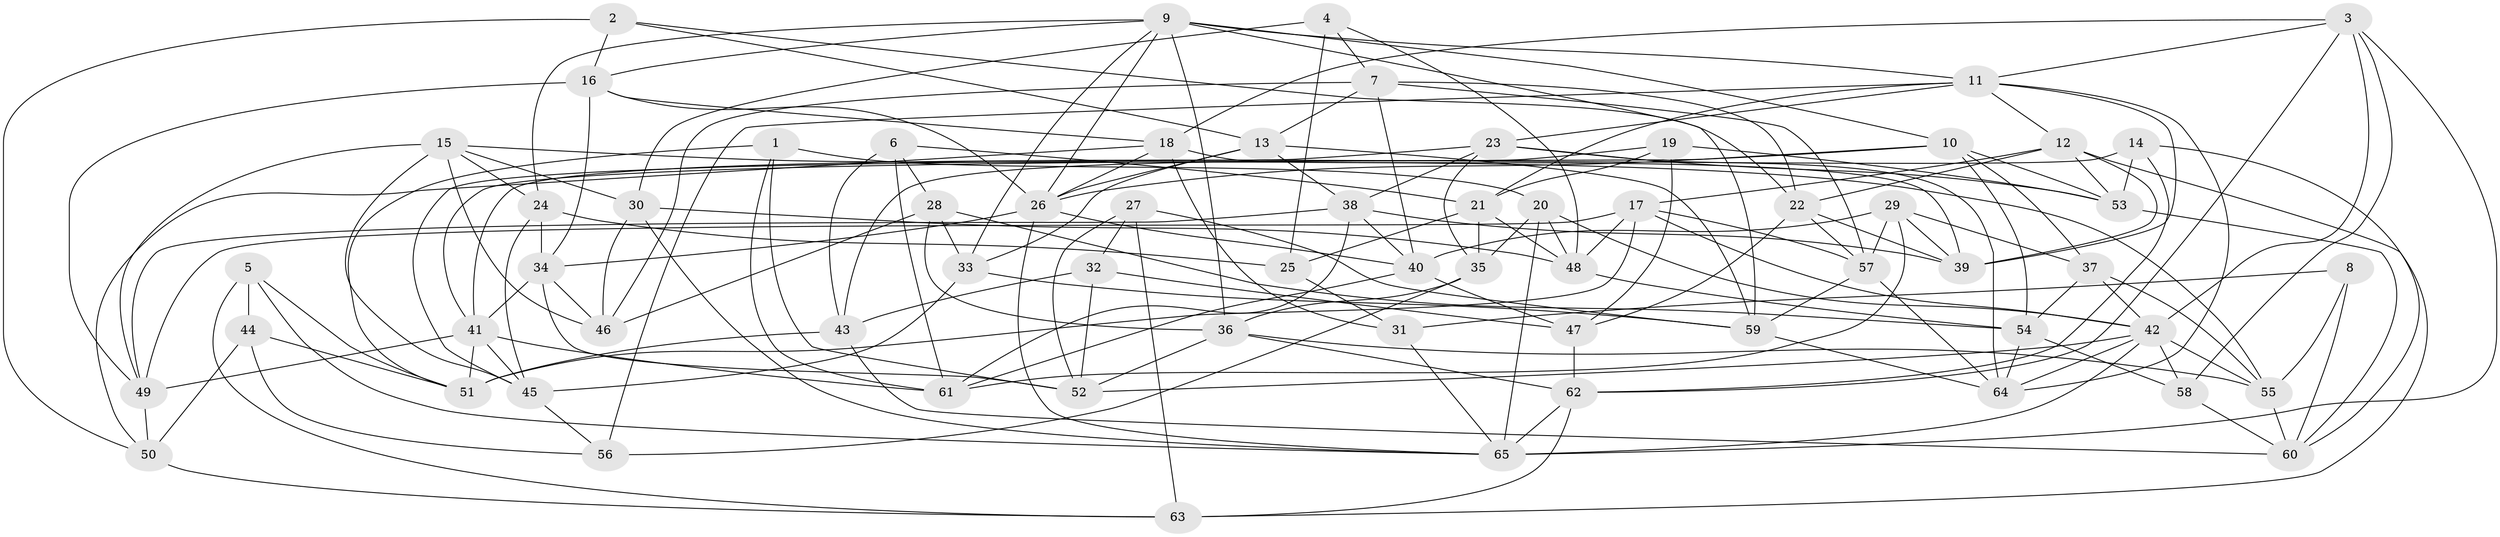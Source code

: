 // original degree distribution, {4: 1.0}
// Generated by graph-tools (version 1.1) at 2025/03/03/09/25 03:03:10]
// undirected, 65 vertices, 179 edges
graph export_dot {
graph [start="1"]
  node [color=gray90,style=filled];
  1;
  2;
  3;
  4;
  5;
  6;
  7;
  8;
  9;
  10;
  11;
  12;
  13;
  14;
  15;
  16;
  17;
  18;
  19;
  20;
  21;
  22;
  23;
  24;
  25;
  26;
  27;
  28;
  29;
  30;
  31;
  32;
  33;
  34;
  35;
  36;
  37;
  38;
  39;
  40;
  41;
  42;
  43;
  44;
  45;
  46;
  47;
  48;
  49;
  50;
  51;
  52;
  53;
  54;
  55;
  56;
  57;
  58;
  59;
  60;
  61;
  62;
  63;
  64;
  65;
  1 -- 20 [weight=1.0];
  1 -- 51 [weight=1.0];
  1 -- 52 [weight=1.0];
  1 -- 61 [weight=1.0];
  2 -- 13 [weight=1.0];
  2 -- 16 [weight=1.0];
  2 -- 22 [weight=1.0];
  2 -- 50 [weight=1.0];
  3 -- 11 [weight=1.0];
  3 -- 18 [weight=1.0];
  3 -- 42 [weight=1.0];
  3 -- 58 [weight=1.0];
  3 -- 62 [weight=1.0];
  3 -- 65 [weight=1.0];
  4 -- 7 [weight=1.0];
  4 -- 25 [weight=1.0];
  4 -- 30 [weight=1.0];
  4 -- 48 [weight=1.0];
  5 -- 44 [weight=1.0];
  5 -- 51 [weight=1.0];
  5 -- 63 [weight=1.0];
  5 -- 65 [weight=1.0];
  6 -- 21 [weight=1.0];
  6 -- 28 [weight=1.0];
  6 -- 43 [weight=1.0];
  6 -- 61 [weight=1.0];
  7 -- 13 [weight=1.0];
  7 -- 22 [weight=1.0];
  7 -- 40 [weight=1.0];
  7 -- 46 [weight=1.0];
  7 -- 57 [weight=1.0];
  8 -- 31 [weight=2.0];
  8 -- 55 [weight=1.0];
  8 -- 60 [weight=1.0];
  9 -- 10 [weight=1.0];
  9 -- 11 [weight=1.0];
  9 -- 16 [weight=1.0];
  9 -- 24 [weight=1.0];
  9 -- 26 [weight=1.0];
  9 -- 33 [weight=1.0];
  9 -- 36 [weight=1.0];
  9 -- 59 [weight=1.0];
  10 -- 26 [weight=1.0];
  10 -- 37 [weight=1.0];
  10 -- 41 [weight=1.0];
  10 -- 53 [weight=1.0];
  10 -- 54 [weight=1.0];
  11 -- 12 [weight=1.0];
  11 -- 21 [weight=1.0];
  11 -- 23 [weight=1.0];
  11 -- 39 [weight=1.0];
  11 -- 56 [weight=1.0];
  11 -- 64 [weight=1.0];
  12 -- 17 [weight=1.0];
  12 -- 22 [weight=1.0];
  12 -- 39 [weight=1.0];
  12 -- 53 [weight=1.0];
  12 -- 63 [weight=1.0];
  13 -- 26 [weight=1.0];
  13 -- 33 [weight=1.0];
  13 -- 38 [weight=1.0];
  13 -- 59 [weight=1.0];
  14 -- 41 [weight=1.0];
  14 -- 53 [weight=1.0];
  14 -- 60 [weight=1.0];
  14 -- 62 [weight=1.0];
  15 -- 24 [weight=1.0];
  15 -- 30 [weight=1.0];
  15 -- 45 [weight=1.0];
  15 -- 46 [weight=1.0];
  15 -- 49 [weight=1.0];
  15 -- 55 [weight=1.0];
  16 -- 18 [weight=1.0];
  16 -- 26 [weight=1.0];
  16 -- 34 [weight=1.0];
  16 -- 49 [weight=1.0];
  17 -- 42 [weight=1.0];
  17 -- 48 [weight=1.0];
  17 -- 49 [weight=1.0];
  17 -- 51 [weight=1.0];
  17 -- 57 [weight=1.0];
  18 -- 26 [weight=1.0];
  18 -- 31 [weight=1.0];
  18 -- 39 [weight=1.0];
  18 -- 50 [weight=1.0];
  19 -- 21 [weight=1.0];
  19 -- 43 [weight=1.0];
  19 -- 47 [weight=1.0];
  19 -- 53 [weight=1.0];
  20 -- 35 [weight=1.0];
  20 -- 42 [weight=2.0];
  20 -- 48 [weight=1.0];
  20 -- 65 [weight=1.0];
  21 -- 25 [weight=1.0];
  21 -- 35 [weight=1.0];
  21 -- 48 [weight=1.0];
  22 -- 39 [weight=1.0];
  22 -- 47 [weight=1.0];
  22 -- 57 [weight=1.0];
  23 -- 35 [weight=1.0];
  23 -- 38 [weight=1.0];
  23 -- 45 [weight=1.0];
  23 -- 53 [weight=1.0];
  23 -- 64 [weight=1.0];
  24 -- 25 [weight=2.0];
  24 -- 34 [weight=1.0];
  24 -- 45 [weight=1.0];
  25 -- 31 [weight=2.0];
  26 -- 34 [weight=1.0];
  26 -- 40 [weight=1.0];
  26 -- 65 [weight=1.0];
  27 -- 32 [weight=2.0];
  27 -- 52 [weight=1.0];
  27 -- 59 [weight=1.0];
  27 -- 63 [weight=2.0];
  28 -- 33 [weight=2.0];
  28 -- 36 [weight=1.0];
  28 -- 46 [weight=1.0];
  28 -- 54 [weight=1.0];
  29 -- 37 [weight=2.0];
  29 -- 39 [weight=1.0];
  29 -- 40 [weight=1.0];
  29 -- 57 [weight=1.0];
  29 -- 61 [weight=1.0];
  30 -- 46 [weight=2.0];
  30 -- 48 [weight=1.0];
  30 -- 65 [weight=1.0];
  31 -- 65 [weight=1.0];
  32 -- 43 [weight=1.0];
  32 -- 47 [weight=2.0];
  32 -- 52 [weight=1.0];
  33 -- 45 [weight=1.0];
  33 -- 59 [weight=1.0];
  34 -- 41 [weight=1.0];
  34 -- 46 [weight=1.0];
  34 -- 52 [weight=1.0];
  35 -- 36 [weight=1.0];
  35 -- 56 [weight=2.0];
  36 -- 52 [weight=1.0];
  36 -- 55 [weight=1.0];
  36 -- 62 [weight=1.0];
  37 -- 42 [weight=1.0];
  37 -- 54 [weight=1.0];
  37 -- 55 [weight=1.0];
  38 -- 39 [weight=1.0];
  38 -- 40 [weight=1.0];
  38 -- 49 [weight=1.0];
  38 -- 61 [weight=1.0];
  40 -- 47 [weight=1.0];
  40 -- 61 [weight=1.0];
  41 -- 45 [weight=1.0];
  41 -- 49 [weight=1.0];
  41 -- 51 [weight=2.0];
  41 -- 61 [weight=1.0];
  42 -- 52 [weight=1.0];
  42 -- 55 [weight=1.0];
  42 -- 58 [weight=1.0];
  42 -- 64 [weight=1.0];
  42 -- 65 [weight=1.0];
  43 -- 51 [weight=2.0];
  43 -- 60 [weight=1.0];
  44 -- 50 [weight=2.0];
  44 -- 51 [weight=1.0];
  44 -- 56 [weight=2.0];
  45 -- 56 [weight=1.0];
  47 -- 62 [weight=1.0];
  48 -- 54 [weight=1.0];
  49 -- 50 [weight=1.0];
  50 -- 63 [weight=1.0];
  53 -- 60 [weight=1.0];
  54 -- 58 [weight=1.0];
  54 -- 64 [weight=1.0];
  55 -- 60 [weight=1.0];
  57 -- 59 [weight=1.0];
  57 -- 64 [weight=1.0];
  58 -- 60 [weight=1.0];
  59 -- 64 [weight=1.0];
  62 -- 63 [weight=1.0];
  62 -- 65 [weight=1.0];
}
